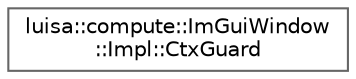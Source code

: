 digraph "类继承关系图"
{
 // LATEX_PDF_SIZE
  bgcolor="transparent";
  edge [fontname=Helvetica,fontsize=10,labelfontname=Helvetica,labelfontsize=10];
  node [fontname=Helvetica,fontsize=10,shape=box,height=0.2,width=0.4];
  rankdir="LR";
  Node0 [id="Node000000",label="luisa::compute::ImGuiWindow\l::Impl::CtxGuard",height=0.2,width=0.4,color="grey40", fillcolor="white", style="filled",URL="$classluisa_1_1compute_1_1_im_gui_window_1_1_impl_1_1_ctx_guard.html",tooltip=" "];
}
